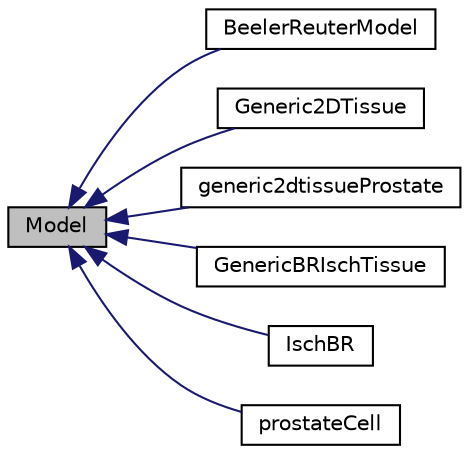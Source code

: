digraph "Model"
{
  edge [fontname="Helvetica",fontsize="10",labelfontname="Helvetica",labelfontsize="10"];
  node [fontname="Helvetica",fontsize="10",shape=record];
  rankdir="LR";
  Node1 [label="Model",height=0.2,width=0.4,color="black", fillcolor="grey75", style="filled", fontcolor="black"];
  Node1 -> Node2 [dir="back",color="midnightblue",fontsize="10",style="solid",fontname="Helvetica"];
  Node2 [label="BeelerReuterModel",height=0.2,width=0.4,color="black", fillcolor="white", style="filled",URL="$classBeelerReuterModel.html"];
  Node1 -> Node3 [dir="back",color="midnightblue",fontsize="10",style="solid",fontname="Helvetica"];
  Node3 [label="Generic2DTissue",height=0.2,width=0.4,color="black", fillcolor="white", style="filled",URL="$classGeneric2DTissue.html"];
  Node1 -> Node4 [dir="back",color="midnightblue",fontsize="10",style="solid",fontname="Helvetica"];
  Node4 [label="generic2dtissueProstate",height=0.2,width=0.4,color="black", fillcolor="white", style="filled",URL="$classgeneric2dtissueProstate.html"];
  Node1 -> Node5 [dir="back",color="midnightblue",fontsize="10",style="solid",fontname="Helvetica"];
  Node5 [label="GenericBRIschTissue",height=0.2,width=0.4,color="black", fillcolor="white", style="filled",URL="$classGenericBRIschTissue.html"];
  Node1 -> Node6 [dir="back",color="midnightblue",fontsize="10",style="solid",fontname="Helvetica"];
  Node6 [label="IschBR",height=0.2,width=0.4,color="black", fillcolor="white", style="filled",URL="$classIschBR.html"];
  Node1 -> Node7 [dir="back",color="midnightblue",fontsize="10",style="solid",fontname="Helvetica"];
  Node7 [label="prostateCell",height=0.2,width=0.4,color="black", fillcolor="white", style="filled",URL="$classprostateCell.html"];
}
